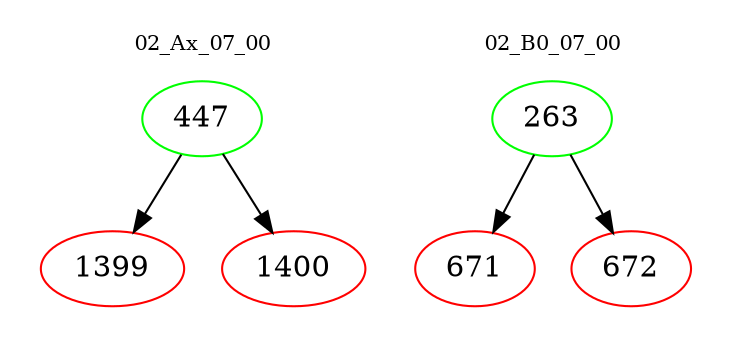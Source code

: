 digraph{
subgraph cluster_0 {
color = white
label = "02_Ax_07_00";
fontsize=10;
T0_447 [label="447", color="green"]
T0_447 -> T0_1399 [color="black"]
T0_1399 [label="1399", color="red"]
T0_447 -> T0_1400 [color="black"]
T0_1400 [label="1400", color="red"]
}
subgraph cluster_1 {
color = white
label = "02_B0_07_00";
fontsize=10;
T1_263 [label="263", color="green"]
T1_263 -> T1_671 [color="black"]
T1_671 [label="671", color="red"]
T1_263 -> T1_672 [color="black"]
T1_672 [label="672", color="red"]
}
}
